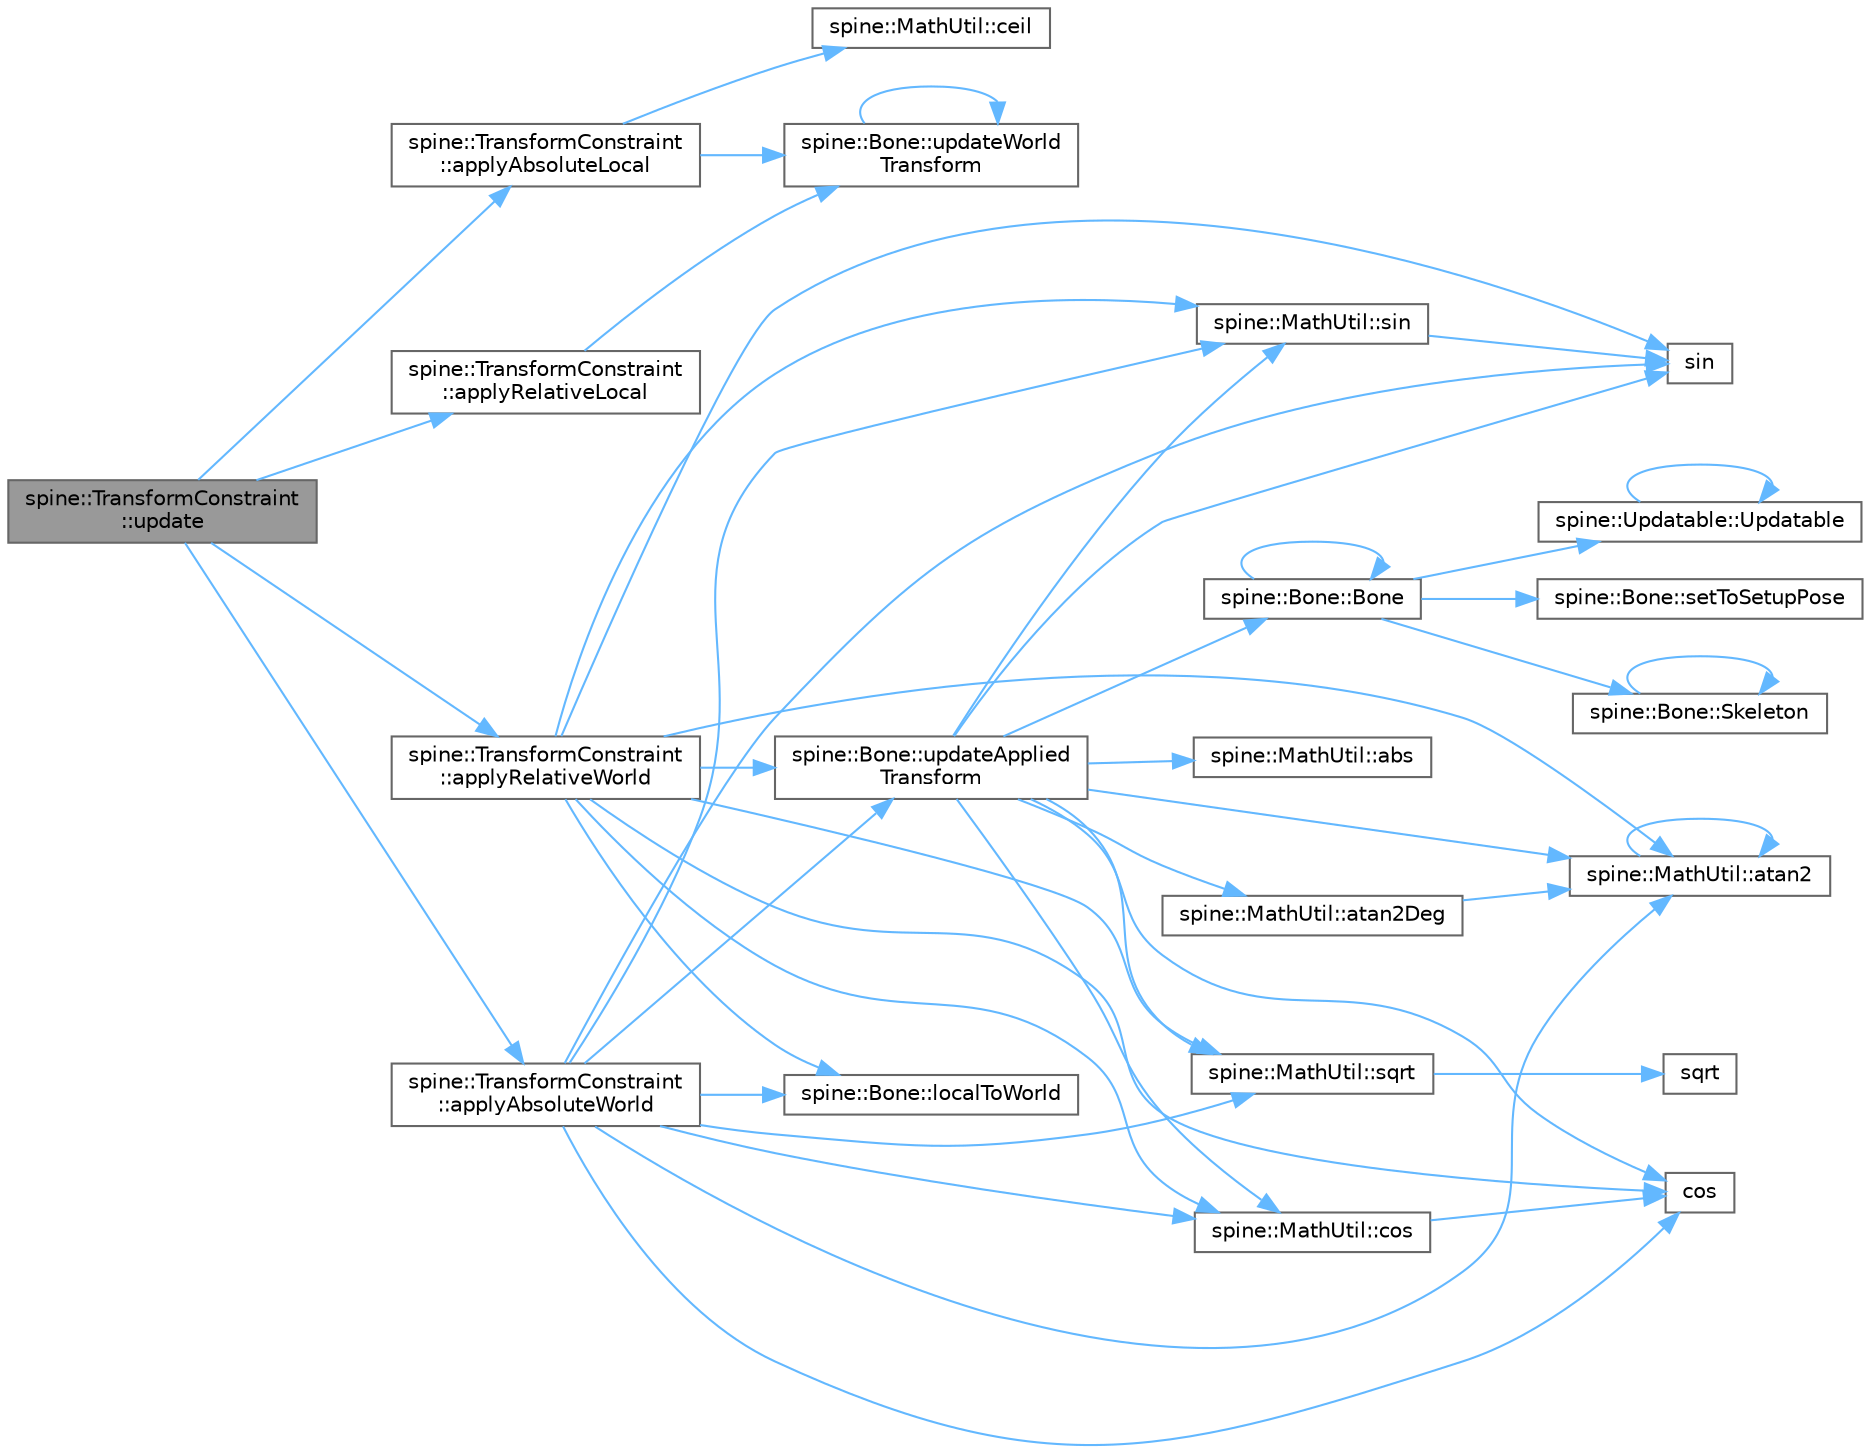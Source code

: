 digraph "spine::TransformConstraint::update"
{
 // LATEX_PDF_SIZE
  bgcolor="transparent";
  edge [fontname=Helvetica,fontsize=10,labelfontname=Helvetica,labelfontsize=10];
  node [fontname=Helvetica,fontsize=10,shape=box,height=0.2,width=0.4];
  rankdir="LR";
  Node1 [id="Node000001",label="spine::TransformConstraint\l::update",height=0.2,width=0.4,color="gray40", fillcolor="grey60", style="filled", fontcolor="black",tooltip=" "];
  Node1 -> Node2 [id="edge45_Node000001_Node000002",color="steelblue1",style="solid",tooltip=" "];
  Node2 [id="Node000002",label="spine::TransformConstraint\l::applyAbsoluteLocal",height=0.2,width=0.4,color="grey40", fillcolor="white", style="filled",URL="$classspine_1_1_transform_constraint.html#ac5406f9db193b6fb023c7322a87a03cd",tooltip=" "];
  Node2 -> Node3 [id="edge46_Node000002_Node000003",color="steelblue1",style="solid",tooltip=" "];
  Node3 [id="Node000003",label="spine::MathUtil::ceil",height=0.2,width=0.4,color="grey40", fillcolor="white", style="filled",URL="$classspine_1_1_math_util.html#aea6565bc5f6d38004a6ea1a1ab84c575",tooltip=" "];
  Node2 -> Node4 [id="edge47_Node000002_Node000004",color="steelblue1",style="solid",tooltip=" "];
  Node4 [id="Node000004",label="spine::Bone::updateWorld\lTransform",height=0.2,width=0.4,color="grey40", fillcolor="white", style="filled",URL="$classspine_1_1_bone.html#aedeb976475a3a7a629d21968efa62409",tooltip="Computes the world transform using the parent bone and this bone's local transform."];
  Node4 -> Node4 [id="edge48_Node000004_Node000004",color="steelblue1",style="solid",tooltip=" "];
  Node1 -> Node5 [id="edge49_Node000001_Node000005",color="steelblue1",style="solid",tooltip=" "];
  Node5 [id="Node000005",label="spine::TransformConstraint\l::applyAbsoluteWorld",height=0.2,width=0.4,color="grey40", fillcolor="white", style="filled",URL="$classspine_1_1_transform_constraint.html#a04be448df1bf1598a2d47cc21bd568f1",tooltip=" "];
  Node5 -> Node6 [id="edge50_Node000005_Node000006",color="steelblue1",style="solid",tooltip=" "];
  Node6 [id="Node000006",label="spine::MathUtil::atan2",height=0.2,width=0.4,color="grey40", fillcolor="white", style="filled",URL="$classspine_1_1_math_util.html#a62cc50ea42400d975b8ad4c669ee1e91",tooltip=" "];
  Node6 -> Node6 [id="edge51_Node000006_Node000006",color="steelblue1",style="solid",tooltip=" "];
  Node5 -> Node7 [id="edge52_Node000005_Node000007",color="steelblue1",style="solid",tooltip=" "];
  Node7 [id="Node000007",label="cos",height=0.2,width=0.4,color="grey40", fillcolor="white", style="filled",URL="$_array_cwise_unary_ops_8h.html#a92b03396990b0e9eea0731aa406e31a4",tooltip=" "];
  Node5 -> Node8 [id="edge53_Node000005_Node000008",color="steelblue1",style="solid",tooltip=" "];
  Node8 [id="Node000008",label="spine::MathUtil::cos",height=0.2,width=0.4,color="grey40", fillcolor="white", style="filled",URL="$classspine_1_1_math_util.html#a97451d93f217944863bf1a1218648b1a",tooltip="Returns the cosine in radians from a lookup table."];
  Node8 -> Node7 [id="edge54_Node000008_Node000007",color="steelblue1",style="solid",tooltip=" "];
  Node5 -> Node9 [id="edge55_Node000005_Node000009",color="steelblue1",style="solid",tooltip=" "];
  Node9 [id="Node000009",label="spine::Bone::localToWorld",height=0.2,width=0.4,color="grey40", fillcolor="white", style="filled",URL="$classspine_1_1_bone.html#ae462bd602ef82c719d5e1835916a55a3",tooltip=" "];
  Node5 -> Node10 [id="edge56_Node000005_Node000010",color="steelblue1",style="solid",tooltip=" "];
  Node10 [id="Node000010",label="sin",height=0.2,width=0.4,color="grey40", fillcolor="white", style="filled",URL="$_array_cwise_unary_ops_8h.html#a9cfb0ea58bd813510a9e2db18a5e49f0",tooltip=" "];
  Node5 -> Node11 [id="edge57_Node000005_Node000011",color="steelblue1",style="solid",tooltip=" "];
  Node11 [id="Node000011",label="spine::MathUtil::sin",height=0.2,width=0.4,color="grey40", fillcolor="white", style="filled",URL="$classspine_1_1_math_util.html#a4273237273a78e42ffbd9c07c9a47578",tooltip="Returns the sine in radians from a lookup table."];
  Node11 -> Node10 [id="edge58_Node000011_Node000010",color="steelblue1",style="solid",tooltip=" "];
  Node5 -> Node12 [id="edge59_Node000005_Node000012",color="steelblue1",style="solid",tooltip=" "];
  Node12 [id="Node000012",label="spine::MathUtil::sqrt",height=0.2,width=0.4,color="grey40", fillcolor="white", style="filled",URL="$classspine_1_1_math_util.html#ae22ebef045fd25bff6c2482f32aa0a68",tooltip=" "];
  Node12 -> Node13 [id="edge60_Node000012_Node000013",color="steelblue1",style="solid",tooltip=" "];
  Node13 [id="Node000013",label="sqrt",height=0.2,width=0.4,color="grey40", fillcolor="white", style="filled",URL="$_array_cwise_unary_ops_8h.html#a656b9217a2fcb6de59dc8d1eb3079cc7",tooltip=" "];
  Node5 -> Node14 [id="edge61_Node000005_Node000014",color="steelblue1",style="solid",tooltip=" "];
  Node14 [id="Node000014",label="spine::Bone::updateApplied\lTransform",height=0.2,width=0.4,color="grey40", fillcolor="white", style="filled",URL="$classspine_1_1_bone.html#a08b8700dba49e0516e66a1a5ffff9bfd",tooltip=" "];
  Node14 -> Node15 [id="edge62_Node000014_Node000015",color="steelblue1",style="solid",tooltip=" "];
  Node15 [id="Node000015",label="spine::MathUtil::abs",height=0.2,width=0.4,color="grey40", fillcolor="white", style="filled",URL="$classspine_1_1_math_util.html#aa46d9fad3cdf39affc75789495376a86",tooltip=" "];
  Node14 -> Node6 [id="edge63_Node000014_Node000006",color="steelblue1",style="solid",tooltip=" "];
  Node14 -> Node16 [id="edge64_Node000014_Node000016",color="steelblue1",style="solid",tooltip=" "];
  Node16 [id="Node000016",label="spine::MathUtil::atan2Deg",height=0.2,width=0.4,color="grey40", fillcolor="white", style="filled",URL="$classspine_1_1_math_util.html#a783edfb25006a5361c86deb7daa50571",tooltip=" "];
  Node16 -> Node6 [id="edge65_Node000016_Node000006",color="steelblue1",style="solid",tooltip=" "];
  Node14 -> Node17 [id="edge66_Node000014_Node000017",color="steelblue1",style="solid",tooltip=" "];
  Node17 [id="Node000017",label="spine::Bone::Bone",height=0.2,width=0.4,color="grey40", fillcolor="white", style="filled",URL="$classspine_1_1_bone.html#ad156d6d752eb99c718020c8ca8c6f0f3",tooltip=" "];
  Node17 -> Node17 [id="edge67_Node000017_Node000017",color="steelblue1",style="solid",tooltip=" "];
  Node17 -> Node18 [id="edge68_Node000017_Node000018",color="steelblue1",style="solid",tooltip=" "];
  Node18 [id="Node000018",label="spine::Bone::setToSetupPose",height=0.2,width=0.4,color="grey40", fillcolor="white", style="filled",URL="$classspine_1_1_bone.html#a23c89f2fd82fab3e5d8459d75b4728c5",tooltip=" "];
  Node17 -> Node19 [id="edge69_Node000017_Node000019",color="steelblue1",style="solid",tooltip=" "];
  Node19 [id="Node000019",label="spine::Bone::Skeleton",height=0.2,width=0.4,color="grey40", fillcolor="white", style="filled",URL="$classspine_1_1_bone.html#a6a11291b70c2cbded85d321ce539c62f",tooltip=" "];
  Node19 -> Node19 [id="edge70_Node000019_Node000019",color="steelblue1",style="solid",tooltip=" "];
  Node17 -> Node20 [id="edge71_Node000017_Node000020",color="steelblue1",style="solid",tooltip=" "];
  Node20 [id="Node000020",label="spine::Updatable::Updatable",height=0.2,width=0.4,color="grey40", fillcolor="white", style="filled",URL="$classspine_1_1_updatable.html#a9a8b6c0e34f2958db872b6090455f90d",tooltip=" "];
  Node20 -> Node20 [id="edge72_Node000020_Node000020",color="steelblue1",style="solid",tooltip=" "];
  Node14 -> Node7 [id="edge73_Node000014_Node000007",color="steelblue1",style="solid",tooltip=" "];
  Node14 -> Node8 [id="edge74_Node000014_Node000008",color="steelblue1",style="solid",tooltip=" "];
  Node14 -> Node10 [id="edge75_Node000014_Node000010",color="steelblue1",style="solid",tooltip=" "];
  Node14 -> Node11 [id="edge76_Node000014_Node000011",color="steelblue1",style="solid",tooltip=" "];
  Node14 -> Node12 [id="edge77_Node000014_Node000012",color="steelblue1",style="solid",tooltip=" "];
  Node1 -> Node21 [id="edge78_Node000001_Node000021",color="steelblue1",style="solid",tooltip=" "];
  Node21 [id="Node000021",label="spine::TransformConstraint\l::applyRelativeLocal",height=0.2,width=0.4,color="grey40", fillcolor="white", style="filled",URL="$classspine_1_1_transform_constraint.html#a9dd6e80e6218b71eb00d04eccd3737db",tooltip=" "];
  Node21 -> Node4 [id="edge79_Node000021_Node000004",color="steelblue1",style="solid",tooltip=" "];
  Node1 -> Node22 [id="edge80_Node000001_Node000022",color="steelblue1",style="solid",tooltip=" "];
  Node22 [id="Node000022",label="spine::TransformConstraint\l::applyRelativeWorld",height=0.2,width=0.4,color="grey40", fillcolor="white", style="filled",URL="$classspine_1_1_transform_constraint.html#a5eb7445fae3424e77fb9415449fc801a",tooltip=" "];
  Node22 -> Node6 [id="edge81_Node000022_Node000006",color="steelblue1",style="solid",tooltip=" "];
  Node22 -> Node7 [id="edge82_Node000022_Node000007",color="steelblue1",style="solid",tooltip=" "];
  Node22 -> Node8 [id="edge83_Node000022_Node000008",color="steelblue1",style="solid",tooltip=" "];
  Node22 -> Node9 [id="edge84_Node000022_Node000009",color="steelblue1",style="solid",tooltip=" "];
  Node22 -> Node10 [id="edge85_Node000022_Node000010",color="steelblue1",style="solid",tooltip=" "];
  Node22 -> Node11 [id="edge86_Node000022_Node000011",color="steelblue1",style="solid",tooltip=" "];
  Node22 -> Node12 [id="edge87_Node000022_Node000012",color="steelblue1",style="solid",tooltip=" "];
  Node22 -> Node14 [id="edge88_Node000022_Node000014",color="steelblue1",style="solid",tooltip=" "];
}
